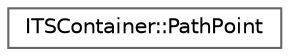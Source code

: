 digraph "类继承关系图"
{
 // INTERACTIVE_SVG=YES
 // LATEX_PDF_SIZE
  bgcolor="transparent";
  edge [fontname=Helvetica,fontsize=10,labelfontname=Helvetica,labelfontsize=10];
  node [fontname=Helvetica,fontsize=10,shape=box,height=0.2,width=0.4];
  rankdir="LR";
  Node0 [id="Node000000",label="ITSContainer::PathPoint",height=0.2,width=0.4,color="grey40", fillcolor="white", style="filled",URL="$d3/db8/structITSContainer_1_1PathPoint.html",tooltip=" "];
}
